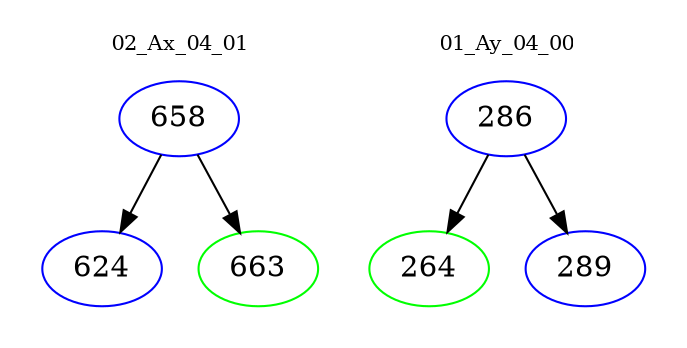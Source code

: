 digraph{
subgraph cluster_0 {
color = white
label = "02_Ax_04_01";
fontsize=10;
T0_658 [label="658", color="blue"]
T0_658 -> T0_624 [color="black"]
T0_624 [label="624", color="blue"]
T0_658 -> T0_663 [color="black"]
T0_663 [label="663", color="green"]
}
subgraph cluster_1 {
color = white
label = "01_Ay_04_00";
fontsize=10;
T1_286 [label="286", color="blue"]
T1_286 -> T1_264 [color="black"]
T1_264 [label="264", color="green"]
T1_286 -> T1_289 [color="black"]
T1_289 [label="289", color="blue"]
}
}
